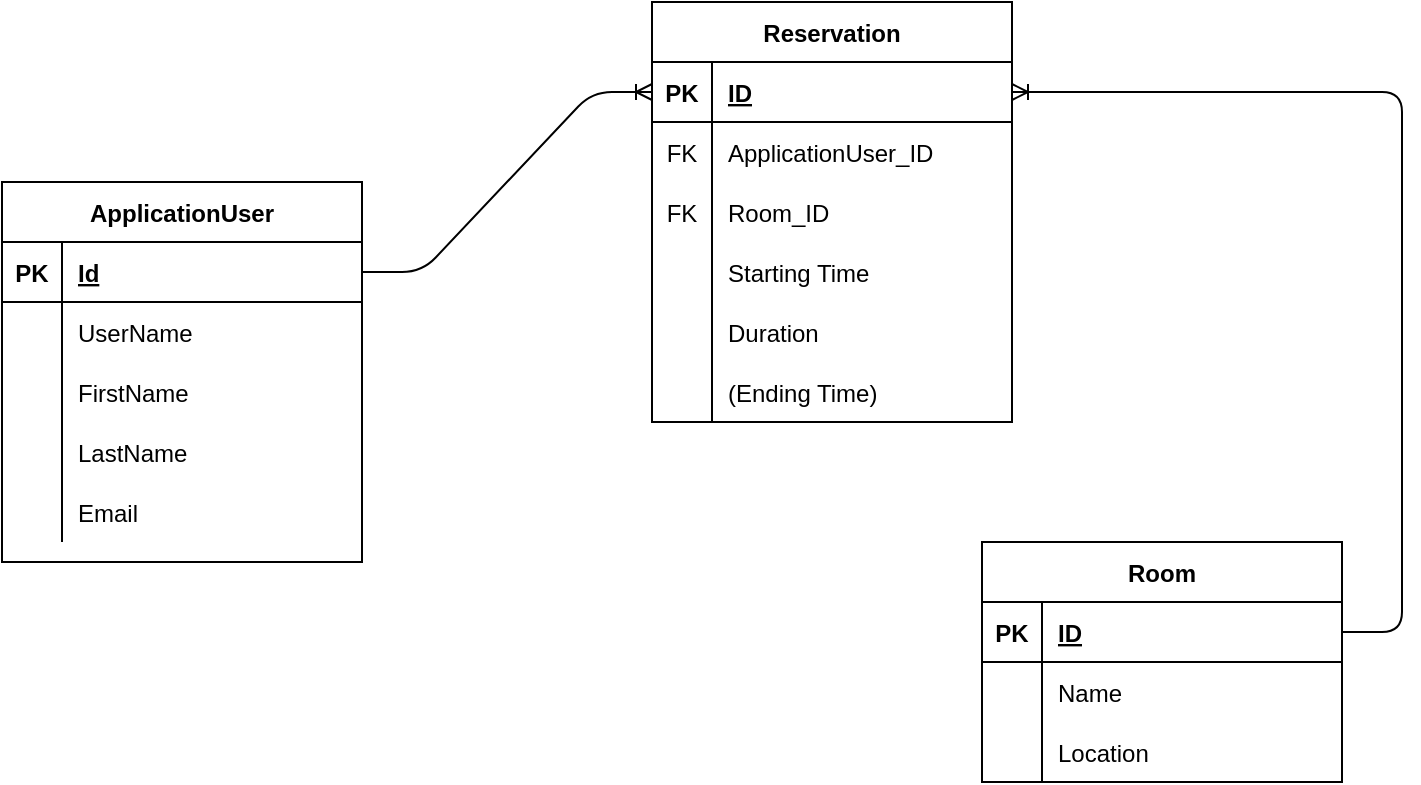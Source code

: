 <mxfile version="14.4.3" type="device"><diagram id="R2lEEEUBdFMjLlhIrx00" name="Page-1"><mxGraphModel dx="1086" dy="806" grid="1" gridSize="10" guides="1" tooltips="1" connect="1" arrows="1" fold="1" page="1" pageScale="1" pageWidth="850" pageHeight="1100" math="0" shadow="0" extFonts="Permanent Marker^https://fonts.googleapis.com/css?family=Permanent+Marker"><root><mxCell id="0"/><mxCell id="1" parent="0"/><mxCell id="lSaqZTY1dTnDIPXcFXxq-1" value="ApplicationUser" style="shape=table;startSize=30;container=1;collapsible=1;childLayout=tableLayout;fixedRows=1;rowLines=0;fontStyle=1;align=center;resizeLast=1;" vertex="1" parent="1"><mxGeometry x="100" y="180" width="180" height="190" as="geometry"/></mxCell><mxCell id="lSaqZTY1dTnDIPXcFXxq-2" value="" style="shape=partialRectangle;collapsible=0;dropTarget=0;pointerEvents=0;fillColor=none;top=0;left=0;bottom=1;right=0;points=[[0,0.5],[1,0.5]];portConstraint=eastwest;" vertex="1" parent="lSaqZTY1dTnDIPXcFXxq-1"><mxGeometry y="30" width="180" height="30" as="geometry"/></mxCell><mxCell id="lSaqZTY1dTnDIPXcFXxq-3" value="PK" style="shape=partialRectangle;connectable=0;fillColor=none;top=0;left=0;bottom=0;right=0;fontStyle=1;overflow=hidden;" vertex="1" parent="lSaqZTY1dTnDIPXcFXxq-2"><mxGeometry width="30" height="30" as="geometry"/></mxCell><mxCell id="lSaqZTY1dTnDIPXcFXxq-4" value="Id" style="shape=partialRectangle;connectable=0;fillColor=none;top=0;left=0;bottom=0;right=0;align=left;spacingLeft=6;fontStyle=5;overflow=hidden;" vertex="1" parent="lSaqZTY1dTnDIPXcFXxq-2"><mxGeometry x="30" width="150" height="30" as="geometry"/></mxCell><mxCell id="lSaqZTY1dTnDIPXcFXxq-5" value="" style="shape=partialRectangle;collapsible=0;dropTarget=0;pointerEvents=0;fillColor=none;top=0;left=0;bottom=0;right=0;points=[[0,0.5],[1,0.5]];portConstraint=eastwest;" vertex="1" parent="lSaqZTY1dTnDIPXcFXxq-1"><mxGeometry y="60" width="180" height="30" as="geometry"/></mxCell><mxCell id="lSaqZTY1dTnDIPXcFXxq-6" value="" style="shape=partialRectangle;connectable=0;fillColor=none;top=0;left=0;bottom=0;right=0;editable=1;overflow=hidden;" vertex="1" parent="lSaqZTY1dTnDIPXcFXxq-5"><mxGeometry width="30" height="30" as="geometry"/></mxCell><mxCell id="lSaqZTY1dTnDIPXcFXxq-7" value="UserName" style="shape=partialRectangle;connectable=0;fillColor=none;top=0;left=0;bottom=0;right=0;align=left;spacingLeft=6;overflow=hidden;" vertex="1" parent="lSaqZTY1dTnDIPXcFXxq-5"><mxGeometry x="30" width="150" height="30" as="geometry"/></mxCell><mxCell id="lSaqZTY1dTnDIPXcFXxq-8" value="" style="shape=partialRectangle;collapsible=0;dropTarget=0;pointerEvents=0;fillColor=none;top=0;left=0;bottom=0;right=0;points=[[0,0.5],[1,0.5]];portConstraint=eastwest;" vertex="1" parent="lSaqZTY1dTnDIPXcFXxq-1"><mxGeometry y="90" width="180" height="30" as="geometry"/></mxCell><mxCell id="lSaqZTY1dTnDIPXcFXxq-9" value="" style="shape=partialRectangle;connectable=0;fillColor=none;top=0;left=0;bottom=0;right=0;editable=1;overflow=hidden;" vertex="1" parent="lSaqZTY1dTnDIPXcFXxq-8"><mxGeometry width="30" height="30" as="geometry"/></mxCell><mxCell id="lSaqZTY1dTnDIPXcFXxq-10" value="FirstName" style="shape=partialRectangle;connectable=0;fillColor=none;top=0;left=0;bottom=0;right=0;align=left;spacingLeft=6;overflow=hidden;" vertex="1" parent="lSaqZTY1dTnDIPXcFXxq-8"><mxGeometry x="30" width="150" height="30" as="geometry"/></mxCell><mxCell id="lSaqZTY1dTnDIPXcFXxq-11" value="" style="shape=partialRectangle;collapsible=0;dropTarget=0;pointerEvents=0;fillColor=none;top=0;left=0;bottom=0;right=0;points=[[0,0.5],[1,0.5]];portConstraint=eastwest;" vertex="1" parent="lSaqZTY1dTnDIPXcFXxq-1"><mxGeometry y="120" width="180" height="30" as="geometry"/></mxCell><mxCell id="lSaqZTY1dTnDIPXcFXxq-12" value="" style="shape=partialRectangle;connectable=0;fillColor=none;top=0;left=0;bottom=0;right=0;editable=1;overflow=hidden;" vertex="1" parent="lSaqZTY1dTnDIPXcFXxq-11"><mxGeometry width="30" height="30" as="geometry"/></mxCell><mxCell id="lSaqZTY1dTnDIPXcFXxq-13" value="LastName" style="shape=partialRectangle;connectable=0;fillColor=none;top=0;left=0;bottom=0;right=0;align=left;spacingLeft=6;overflow=hidden;" vertex="1" parent="lSaqZTY1dTnDIPXcFXxq-11"><mxGeometry x="30" width="150" height="30" as="geometry"/></mxCell><mxCell id="lSaqZTY1dTnDIPXcFXxq-16" value="" style="shape=partialRectangle;collapsible=0;dropTarget=0;pointerEvents=0;fillColor=none;top=0;left=0;bottom=0;right=0;points=[[0,0.5],[1,0.5]];portConstraint=eastwest;" vertex="1" parent="lSaqZTY1dTnDIPXcFXxq-1"><mxGeometry y="150" width="180" height="30" as="geometry"/></mxCell><mxCell id="lSaqZTY1dTnDIPXcFXxq-17" value="" style="shape=partialRectangle;connectable=0;fillColor=none;top=0;left=0;bottom=0;right=0;editable=1;overflow=hidden;" vertex="1" parent="lSaqZTY1dTnDIPXcFXxq-16"><mxGeometry width="30" height="30" as="geometry"/></mxCell><mxCell id="lSaqZTY1dTnDIPXcFXxq-18" value="Email" style="shape=partialRectangle;connectable=0;fillColor=none;top=0;left=0;bottom=0;right=0;align=left;spacingLeft=6;overflow=hidden;" vertex="1" parent="lSaqZTY1dTnDIPXcFXxq-16"><mxGeometry x="30" width="150" height="30" as="geometry"/></mxCell><mxCell id="lSaqZTY1dTnDIPXcFXxq-19" value="Reservation" style="shape=table;startSize=30;container=1;collapsible=1;childLayout=tableLayout;fixedRows=1;rowLines=0;fontStyle=1;align=center;resizeLast=1;" vertex="1" parent="1"><mxGeometry x="425" y="90" width="180" height="210" as="geometry"/></mxCell><mxCell id="lSaqZTY1dTnDIPXcFXxq-20" value="" style="shape=partialRectangle;collapsible=0;dropTarget=0;pointerEvents=0;fillColor=none;top=0;left=0;bottom=1;right=0;points=[[0,0.5],[1,0.5]];portConstraint=eastwest;" vertex="1" parent="lSaqZTY1dTnDIPXcFXxq-19"><mxGeometry y="30" width="180" height="30" as="geometry"/></mxCell><mxCell id="lSaqZTY1dTnDIPXcFXxq-21" value="PK" style="shape=partialRectangle;connectable=0;fillColor=none;top=0;left=0;bottom=0;right=0;fontStyle=1;overflow=hidden;" vertex="1" parent="lSaqZTY1dTnDIPXcFXxq-20"><mxGeometry width="30" height="30" as="geometry"/></mxCell><mxCell id="lSaqZTY1dTnDIPXcFXxq-22" value="ID" style="shape=partialRectangle;connectable=0;fillColor=none;top=0;left=0;bottom=0;right=0;align=left;spacingLeft=6;fontStyle=5;overflow=hidden;" vertex="1" parent="lSaqZTY1dTnDIPXcFXxq-20"><mxGeometry x="30" width="150" height="30" as="geometry"/></mxCell><mxCell id="lSaqZTY1dTnDIPXcFXxq-23" value="" style="shape=partialRectangle;collapsible=0;dropTarget=0;pointerEvents=0;fillColor=none;top=0;left=0;bottom=0;right=0;points=[[0,0.5],[1,0.5]];portConstraint=eastwest;" vertex="1" parent="lSaqZTY1dTnDIPXcFXxq-19"><mxGeometry y="60" width="180" height="30" as="geometry"/></mxCell><mxCell id="lSaqZTY1dTnDIPXcFXxq-24" value="FK" style="shape=partialRectangle;connectable=0;fillColor=none;top=0;left=0;bottom=0;right=0;editable=1;overflow=hidden;" vertex="1" parent="lSaqZTY1dTnDIPXcFXxq-23"><mxGeometry width="30" height="30" as="geometry"/></mxCell><mxCell id="lSaqZTY1dTnDIPXcFXxq-25" value="ApplicationUser_ID" style="shape=partialRectangle;connectable=0;fillColor=none;top=0;left=0;bottom=0;right=0;align=left;spacingLeft=6;overflow=hidden;" vertex="1" parent="lSaqZTY1dTnDIPXcFXxq-23"><mxGeometry x="30" width="150" height="30" as="geometry"/></mxCell><mxCell id="lSaqZTY1dTnDIPXcFXxq-26" value="" style="shape=partialRectangle;collapsible=0;dropTarget=0;pointerEvents=0;fillColor=none;top=0;left=0;bottom=0;right=0;points=[[0,0.5],[1,0.5]];portConstraint=eastwest;" vertex="1" parent="lSaqZTY1dTnDIPXcFXxq-19"><mxGeometry y="90" width="180" height="30" as="geometry"/></mxCell><mxCell id="lSaqZTY1dTnDIPXcFXxq-27" value="FK" style="shape=partialRectangle;connectable=0;fillColor=none;top=0;left=0;bottom=0;right=0;editable=1;overflow=hidden;" vertex="1" parent="lSaqZTY1dTnDIPXcFXxq-26"><mxGeometry width="30" height="30" as="geometry"/></mxCell><mxCell id="lSaqZTY1dTnDIPXcFXxq-28" value="Room_ID" style="shape=partialRectangle;connectable=0;fillColor=none;top=0;left=0;bottom=0;right=0;align=left;spacingLeft=6;overflow=hidden;" vertex="1" parent="lSaqZTY1dTnDIPXcFXxq-26"><mxGeometry x="30" width="150" height="30" as="geometry"/></mxCell><mxCell id="lSaqZTY1dTnDIPXcFXxq-29" value="" style="shape=partialRectangle;collapsible=0;dropTarget=0;pointerEvents=0;fillColor=none;top=0;left=0;bottom=0;right=0;points=[[0,0.5],[1,0.5]];portConstraint=eastwest;" vertex="1" parent="lSaqZTY1dTnDIPXcFXxq-19"><mxGeometry y="120" width="180" height="30" as="geometry"/></mxCell><mxCell id="lSaqZTY1dTnDIPXcFXxq-30" value="" style="shape=partialRectangle;connectable=0;fillColor=none;top=0;left=0;bottom=0;right=0;editable=1;overflow=hidden;" vertex="1" parent="lSaqZTY1dTnDIPXcFXxq-29"><mxGeometry width="30" height="30" as="geometry"/></mxCell><mxCell id="lSaqZTY1dTnDIPXcFXxq-31" value="Starting Time" style="shape=partialRectangle;connectable=0;fillColor=none;top=0;left=0;bottom=0;right=0;align=left;spacingLeft=6;overflow=hidden;" vertex="1" parent="lSaqZTY1dTnDIPXcFXxq-29"><mxGeometry x="30" width="150" height="30" as="geometry"/></mxCell><mxCell id="lSaqZTY1dTnDIPXcFXxq-32" value="" style="shape=partialRectangle;collapsible=0;dropTarget=0;pointerEvents=0;fillColor=none;top=0;left=0;bottom=0;right=0;points=[[0,0.5],[1,0.5]];portConstraint=eastwest;" vertex="1" parent="lSaqZTY1dTnDIPXcFXxq-19"><mxGeometry y="150" width="180" height="30" as="geometry"/></mxCell><mxCell id="lSaqZTY1dTnDIPXcFXxq-33" value="" style="shape=partialRectangle;connectable=0;fillColor=none;top=0;left=0;bottom=0;right=0;editable=1;overflow=hidden;" vertex="1" parent="lSaqZTY1dTnDIPXcFXxq-32"><mxGeometry width="30" height="30" as="geometry"/></mxCell><mxCell id="lSaqZTY1dTnDIPXcFXxq-34" value="Duration" style="shape=partialRectangle;connectable=0;fillColor=none;top=0;left=0;bottom=0;right=0;align=left;spacingLeft=6;overflow=hidden;" vertex="1" parent="lSaqZTY1dTnDIPXcFXxq-32"><mxGeometry x="30" width="150" height="30" as="geometry"/></mxCell><mxCell id="lSaqZTY1dTnDIPXcFXxq-35" value="" style="shape=partialRectangle;collapsible=0;dropTarget=0;pointerEvents=0;fillColor=none;top=0;left=0;bottom=0;right=0;points=[[0,0.5],[1,0.5]];portConstraint=eastwest;" vertex="1" parent="lSaqZTY1dTnDIPXcFXxq-19"><mxGeometry y="180" width="180" height="30" as="geometry"/></mxCell><mxCell id="lSaqZTY1dTnDIPXcFXxq-36" value="" style="shape=partialRectangle;connectable=0;fillColor=none;top=0;left=0;bottom=0;right=0;editable=1;overflow=hidden;" vertex="1" parent="lSaqZTY1dTnDIPXcFXxq-35"><mxGeometry width="30" height="30" as="geometry"/></mxCell><mxCell id="lSaqZTY1dTnDIPXcFXxq-37" value="(Ending Time)" style="shape=partialRectangle;connectable=0;fillColor=none;top=0;left=0;bottom=0;right=0;align=left;spacingLeft=6;overflow=hidden;" vertex="1" parent="lSaqZTY1dTnDIPXcFXxq-35"><mxGeometry x="30" width="150" height="30" as="geometry"/></mxCell><mxCell id="lSaqZTY1dTnDIPXcFXxq-38" value="" style="edgeStyle=entityRelationEdgeStyle;fontSize=12;html=1;endArrow=ERoneToMany;" edge="1" parent="1" source="lSaqZTY1dTnDIPXcFXxq-2" target="lSaqZTY1dTnDIPXcFXxq-20"><mxGeometry width="100" height="100" relative="1" as="geometry"><mxPoint x="370" y="460" as="sourcePoint"/><mxPoint x="470" y="360" as="targetPoint"/></mxGeometry></mxCell><mxCell id="lSaqZTY1dTnDIPXcFXxq-39" value="Room" style="shape=table;startSize=30;container=1;collapsible=1;childLayout=tableLayout;fixedRows=1;rowLines=0;fontStyle=1;align=center;resizeLast=1;" vertex="1" parent="1"><mxGeometry x="590" y="360" width="180" height="120" as="geometry"/></mxCell><mxCell id="lSaqZTY1dTnDIPXcFXxq-40" value="" style="shape=partialRectangle;collapsible=0;dropTarget=0;pointerEvents=0;fillColor=none;top=0;left=0;bottom=1;right=0;points=[[0,0.5],[1,0.5]];portConstraint=eastwest;" vertex="1" parent="lSaqZTY1dTnDIPXcFXxq-39"><mxGeometry y="30" width="180" height="30" as="geometry"/></mxCell><mxCell id="lSaqZTY1dTnDIPXcFXxq-41" value="PK" style="shape=partialRectangle;connectable=0;fillColor=none;top=0;left=0;bottom=0;right=0;fontStyle=1;overflow=hidden;" vertex="1" parent="lSaqZTY1dTnDIPXcFXxq-40"><mxGeometry width="30" height="30" as="geometry"/></mxCell><mxCell id="lSaqZTY1dTnDIPXcFXxq-42" value="ID" style="shape=partialRectangle;connectable=0;fillColor=none;top=0;left=0;bottom=0;right=0;align=left;spacingLeft=6;fontStyle=5;overflow=hidden;" vertex="1" parent="lSaqZTY1dTnDIPXcFXxq-40"><mxGeometry x="30" width="150" height="30" as="geometry"/></mxCell><mxCell id="lSaqZTY1dTnDIPXcFXxq-43" value="" style="shape=partialRectangle;collapsible=0;dropTarget=0;pointerEvents=0;fillColor=none;top=0;left=0;bottom=0;right=0;points=[[0,0.5],[1,0.5]];portConstraint=eastwest;" vertex="1" parent="lSaqZTY1dTnDIPXcFXxq-39"><mxGeometry y="60" width="180" height="30" as="geometry"/></mxCell><mxCell id="lSaqZTY1dTnDIPXcFXxq-44" value="" style="shape=partialRectangle;connectable=0;fillColor=none;top=0;left=0;bottom=0;right=0;editable=1;overflow=hidden;" vertex="1" parent="lSaqZTY1dTnDIPXcFXxq-43"><mxGeometry width="30" height="30" as="geometry"/></mxCell><mxCell id="lSaqZTY1dTnDIPXcFXxq-45" value="Name" style="shape=partialRectangle;connectable=0;fillColor=none;top=0;left=0;bottom=0;right=0;align=left;spacingLeft=6;overflow=hidden;" vertex="1" parent="lSaqZTY1dTnDIPXcFXxq-43"><mxGeometry x="30" width="150" height="30" as="geometry"/></mxCell><mxCell id="lSaqZTY1dTnDIPXcFXxq-46" value="" style="shape=partialRectangle;collapsible=0;dropTarget=0;pointerEvents=0;fillColor=none;top=0;left=0;bottom=0;right=0;points=[[0,0.5],[1,0.5]];portConstraint=eastwest;" vertex="1" parent="lSaqZTY1dTnDIPXcFXxq-39"><mxGeometry y="90" width="180" height="30" as="geometry"/></mxCell><mxCell id="lSaqZTY1dTnDIPXcFXxq-47" value="" style="shape=partialRectangle;connectable=0;fillColor=none;top=0;left=0;bottom=0;right=0;editable=1;overflow=hidden;" vertex="1" parent="lSaqZTY1dTnDIPXcFXxq-46"><mxGeometry width="30" height="30" as="geometry"/></mxCell><mxCell id="lSaqZTY1dTnDIPXcFXxq-48" value="Location" style="shape=partialRectangle;connectable=0;fillColor=none;top=0;left=0;bottom=0;right=0;align=left;spacingLeft=6;overflow=hidden;" vertex="1" parent="lSaqZTY1dTnDIPXcFXxq-46"><mxGeometry x="30" width="150" height="30" as="geometry"/></mxCell><mxCell id="lSaqZTY1dTnDIPXcFXxq-49" value="" style="edgeStyle=entityRelationEdgeStyle;fontSize=12;html=1;endArrow=ERoneToMany;" edge="1" parent="1" source="lSaqZTY1dTnDIPXcFXxq-40" target="lSaqZTY1dTnDIPXcFXxq-20"><mxGeometry width="100" height="100" relative="1" as="geometry"><mxPoint x="370" y="460" as="sourcePoint"/><mxPoint x="470" y="360" as="targetPoint"/></mxGeometry></mxCell></root></mxGraphModel></diagram></mxfile>